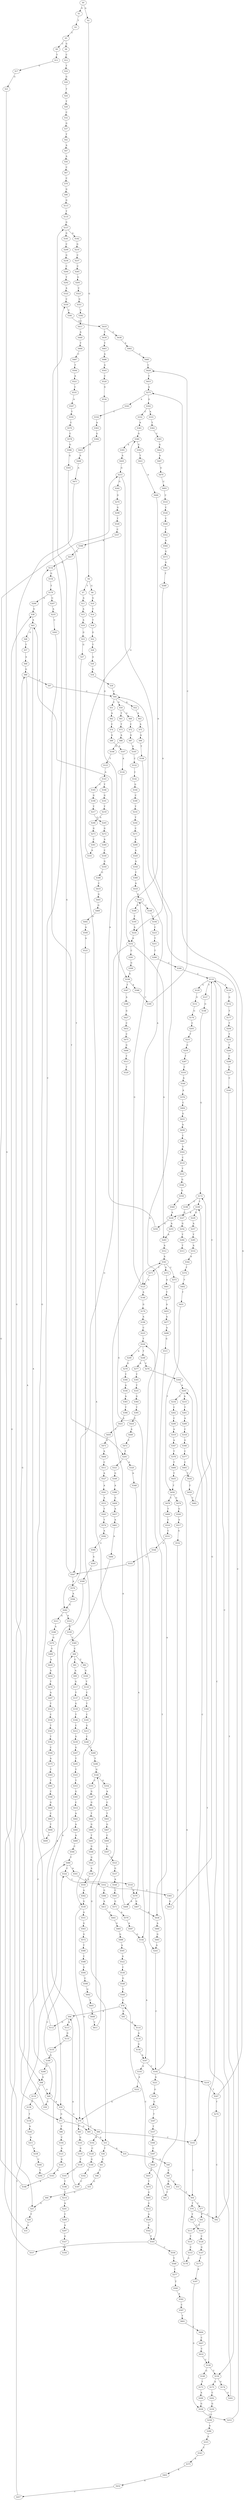 strict digraph  {
	S0 -> S1 [ label = G ];
	S0 -> S2 [ label = A ];
	S1 -> S3 [ label = T ];
	S2 -> S4 [ label = G ];
	S3 -> S5 [ label = T ];
	S4 -> S6 [ label = G ];
	S4 -> S7 [ label = T ];
	S5 -> S8 [ label = G ];
	S5 -> S9 [ label = C ];
	S6 -> S10 [ label = G ];
	S7 -> S11 [ label = A ];
	S8 -> S12 [ label = C ];
	S9 -> S13 [ label = T ];
	S10 -> S14 [ label = T ];
	S11 -> S15 [ label = A ];
	S12 -> S16 [ label = T ];
	S13 -> S17 [ label = G ];
	S14 -> S18 [ label = T ];
	S15 -> S19 [ label = A ];
	S16 -> S20 [ label = G ];
	S17 -> S21 [ label = G ];
	S18 -> S22 [ label = G ];
	S19 -> S23 [ label = G ];
	S20 -> S24 [ label = T ];
	S21 -> S25 [ label = G ];
	S22 -> S26 [ label = T ];
	S23 -> S27 [ label = G ];
	S24 -> S28 [ label = T ];
	S25 -> S29 [ label = T ];
	S26 -> S30 [ label = A ];
	S27 -> S31 [ label = A ];
	S28 -> S32 [ label = C ];
	S29 -> S33 [ label = A ];
	S30 -> S34 [ label = G ];
	S31 -> S35 [ label = A ];
	S31 -> S36 [ label = T ];
	S32 -> S37 [ label = G ];
	S33 -> S38 [ label = G ];
	S34 -> S39 [ label = T ];
	S35 -> S40 [ label = A ];
	S36 -> S41 [ label = C ];
	S37 -> S42 [ label = T ];
	S38 -> S43 [ label = A ];
	S39 -> S44 [ label = C ];
	S40 -> S45 [ label = C ];
	S41 -> S46 [ label = T ];
	S42 -> S47 [ label = A ];
	S43 -> S48 [ label = G ];
	S43 -> S49 [ label = A ];
	S44 -> S50 [ label = G ];
	S44 -> S51 [ label = C ];
	S44 -> S52 [ label = A ];
	S45 -> S53 [ label = C ];
	S45 -> S54 [ label = G ];
	S46 -> S55 [ label = G ];
	S47 -> S56 [ label = A ];
	S48 -> S57 [ label = T ];
	S49 -> S58 [ label = C ];
	S49 -> S59 [ label = A ];
	S50 -> S60 [ label = G ];
	S50 -> S61 [ label = T ];
	S51 -> S62 [ label = A ];
	S52 -> S63 [ label = A ];
	S53 -> S64 [ label = T ];
	S54 -> S65 [ label = T ];
	S55 -> S66 [ label = G ];
	S56 -> S67 [ label = C ];
	S57 -> S68 [ label = A ];
	S58 -> S69 [ label = C ];
	S59 -> S70 [ label = A ];
	S59 -> S71 [ label = G ];
	S60 -> S72 [ label = C ];
	S61 -> S73 [ label = T ];
	S62 -> S74 [ label = C ];
	S63 -> S75 [ label = A ];
	S64 -> S76 [ label = T ];
	S64 -> S77 [ label = C ];
	S65 -> S78 [ label = C ];
	S66 -> S25 [ label = G ];
	S67 -> S79 [ label = C ];
	S68 -> S80 [ label = G ];
	S69 -> S81 [ label = C ];
	S69 -> S82 [ label = T ];
	S70 -> S83 [ label = T ];
	S70 -> S84 [ label = C ];
	S71 -> S85 [ label = G ];
	S71 -> S86 [ label = T ];
	S72 -> S87 [ label = G ];
	S73 -> S88 [ label = A ];
	S74 -> S89 [ label = G ];
	S75 -> S90 [ label = A ];
	S76 -> S91 [ label = T ];
	S76 -> S92 [ label = C ];
	S77 -> S93 [ label = C ];
	S78 -> S94 [ label = A ];
	S78 -> S95 [ label = G ];
	S79 -> S96 [ label = G ];
	S80 -> S97 [ label = T ];
	S80 -> S98 [ label = A ];
	S81 -> S99 [ label = A ];
	S82 -> S100 [ label = G ];
	S83 -> S101 [ label = G ];
	S84 -> S102 [ label = A ];
	S84 -> S103 [ label = C ];
	S85 -> S31 [ label = A ];
	S86 -> S104 [ label = C ];
	S87 -> S105 [ label = A ];
	S88 -> S106 [ label = G ];
	S89 -> S107 [ label = A ];
	S90 -> S108 [ label = T ];
	S91 -> S109 [ label = C ];
	S92 -> S110 [ label = C ];
	S93 -> S111 [ label = T ];
	S94 -> S112 [ label = G ];
	S94 -> S113 [ label = A ];
	S95 -> S114 [ label = A ];
	S96 -> S115 [ label = G ];
	S97 -> S44 [ label = C ];
	S98 -> S116 [ label = T ];
	S98 -> S49 [ label = A ];
	S99 -> S117 [ label = G ];
	S100 -> S118 [ label = T ];
	S101 -> S119 [ label = G ];
	S102 -> S120 [ label = C ];
	S103 -> S64 [ label = T ];
	S104 -> S121 [ label = A ];
	S105 -> S122 [ label = C ];
	S106 -> S123 [ label = T ];
	S107 -> S124 [ label = A ];
	S108 -> S125 [ label = A ];
	S109 -> S126 [ label = C ];
	S110 -> S127 [ label = T ];
	S110 -> S128 [ label = C ];
	S110 -> S129 [ label = G ];
	S110 -> S130 [ label = A ];
	S111 -> S131 [ label = T ];
	S112 -> S132 [ label = G ];
	S113 -> S133 [ label = G ];
	S114 -> S134 [ label = A ];
	S115 -> S135 [ label = T ];
	S116 -> S136 [ label = T ];
	S117 -> S137 [ label = T ];
	S118 -> S138 [ label = C ];
	S119 -> S139 [ label = T ];
	S120 -> S140 [ label = G ];
	S121 -> S141 [ label = G ];
	S122 -> S142 [ label = C ];
	S123 -> S143 [ label = A ];
	S124 -> S144 [ label = G ];
	S125 -> S145 [ label = G ];
	S125 -> S146 [ label = A ];
	S126 -> S147 [ label = G ];
	S127 -> S148 [ label = G ];
	S128 -> S149 [ label = G ];
	S128 -> S150 [ label = T ];
	S129 -> S151 [ label = G ];
	S130 -> S152 [ label = G ];
	S131 -> S153 [ label = C ];
	S132 -> S154 [ label = G ];
	S133 -> S155 [ label = T ];
	S134 -> S156 [ label = G ];
	S135 -> S157 [ label = G ];
	S136 -> S158 [ label = T ];
	S137 -> S159 [ label = G ];
	S138 -> S160 [ label = T ];
	S139 -> S161 [ label = T ];
	S140 -> S162 [ label = T ];
	S141 -> S163 [ label = A ];
	S142 -> S164 [ label = G ];
	S143 -> S165 [ label = C ];
	S143 -> S166 [ label = T ];
	S144 -> S167 [ label = A ];
	S145 -> S168 [ label = C ];
	S145 -> S169 [ label = G ];
	S146 -> S170 [ label = G ];
	S147 -> S171 [ label = T ];
	S148 -> S172 [ label = G ];
	S149 -> S173 [ label = T ];
	S150 -> S174 [ label = G ];
	S150 -> S175 [ label = A ];
	S151 -> S176 [ label = G ];
	S152 -> S177 [ label = T ];
	S153 -> S178 [ label = G ];
	S154 -> S179 [ label = T ];
	S155 -> S180 [ label = A ];
	S156 -> S167 [ label = A ];
	S157 -> S181 [ label = G ];
	S157 -> S182 [ label = A ];
	S158 -> S183 [ label = A ];
	S159 -> S184 [ label = T ];
	S160 -> S185 [ label = C ];
	S161 -> S186 [ label = T ];
	S162 -> S187 [ label = C ];
	S163 -> S188 [ label = A ];
	S164 -> S189 [ label = C ];
	S165 -> S190 [ label = G ];
	S166 -> S191 [ label = G ];
	S167 -> S192 [ label = C ];
	S167 -> S193 [ label = A ];
	S168 -> S194 [ label = C ];
	S169 -> S195 [ label = T ];
	S170 -> S196 [ label = A ];
	S171 -> S197 [ label = A ];
	S172 -> S198 [ label = C ];
	S172 -> S199 [ label = T ];
	S173 -> S200 [ label = A ];
	S174 -> S201 [ label = G ];
	S175 -> S202 [ label = C ];
	S176 -> S203 [ label = C ];
	S177 -> S204 [ label = T ];
	S178 -> S205 [ label = A ];
	S179 -> S206 [ label = A ];
	S179 -> S207 [ label = G ];
	S180 -> S208 [ label = G ];
	S181 -> S209 [ label = C ];
	S182 -> S210 [ label = G ];
	S183 -> S211 [ label = A ];
	S184 -> S212 [ label = C ];
	S185 -> S213 [ label = G ];
	S186 -> S214 [ label = T ];
	S187 -> S94 [ label = A ];
	S188 -> S215 [ label = G ];
	S189 -> S216 [ label = T ];
	S190 -> S217 [ label = T ];
	S191 -> S218 [ label = T ];
	S192 -> S219 [ label = C ];
	S192 -> S220 [ label = T ];
	S192 -> S221 [ label = A ];
	S193 -> S222 [ label = A ];
	S194 -> S223 [ label = C ];
	S195 -> S224 [ label = A ];
	S196 -> S225 [ label = C ];
	S197 -> S226 [ label = G ];
	S198 -> S227 [ label = G ];
	S199 -> S228 [ label = A ];
	S199 -> S229 [ label = G ];
	S200 -> S226 [ label = G ];
	S201 -> S199 [ label = T ];
	S202 -> S230 [ label = G ];
	S203 -> S231 [ label = T ];
	S204 -> S232 [ label = T ];
	S205 -> S233 [ label = A ];
	S205 -> S234 [ label = C ];
	S206 -> S38 [ label = G ];
	S207 -> S235 [ label = A ];
	S208 -> S98 [ label = A ];
	S209 -> S236 [ label = G ];
	S210 -> S237 [ label = C ];
	S211 -> S238 [ label = A ];
	S212 -> S239 [ label = G ];
	S213 -> S240 [ label = C ];
	S214 -> S241 [ label = A ];
	S215 -> S242 [ label = G ];
	S215 -> S243 [ label = A ];
	S216 -> S244 [ label = T ];
	S217 -> S245 [ label = G ];
	S218 -> S246 [ label = A ];
	S219 -> S247 [ label = T ];
	S220 -> S248 [ label = T ];
	S220 -> S249 [ label = A ];
	S221 -> S250 [ label = G ];
	S222 -> S70 [ label = A ];
	S223 -> S251 [ label = T ];
	S224 -> S252 [ label = A ];
	S225 -> S220 [ label = T ];
	S226 -> S253 [ label = T ];
	S227 -> S254 [ label = G ];
	S228 -> S255 [ label = A ];
	S228 -> S256 [ label = G ];
	S229 -> S257 [ label = A ];
	S230 -> S258 [ label = C ];
	S231 -> S259 [ label = G ];
	S232 -> S260 [ label = T ];
	S233 -> S261 [ label = T ];
	S234 -> S262 [ label = C ];
	S235 -> S263 [ label = C ];
	S236 -> S264 [ label = C ];
	S237 -> S265 [ label = C ];
	S238 -> S266 [ label = C ];
	S239 -> S267 [ label = G ];
	S240 -> S268 [ label = T ];
	S241 -> S269 [ label = T ];
	S242 -> S270 [ label = G ];
	S243 -> S192 [ label = C ];
	S244 -> S271 [ label = C ];
	S245 -> S272 [ label = G ];
	S246 -> S273 [ label = G ];
	S247 -> S274 [ label = T ];
	S247 -> S275 [ label = A ];
	S248 -> S276 [ label = C ];
	S248 -> S277 [ label = A ];
	S249 -> S278 [ label = G ];
	S250 -> S279 [ label = G ];
	S251 -> S280 [ label = T ];
	S252 -> S281 [ label = C ];
	S252 -> S282 [ label = G ];
	S252 -> S283 [ label = A ];
	S253 -> S44 [ label = C ];
	S254 -> S284 [ label = T ];
	S255 -> S283 [ label = A ];
	S256 -> S43 [ label = A ];
	S257 -> S285 [ label = T ];
	S258 -> S286 [ label = A ];
	S259 -> S287 [ label = T ];
	S260 -> S288 [ label = C ];
	S261 -> S289 [ label = A ];
	S262 -> S290 [ label = C ];
	S263 -> S291 [ label = T ];
	S264 -> S292 [ label = T ];
	S265 -> S293 [ label = G ];
	S266 -> S294 [ label = T ];
	S267 -> S295 [ label = T ];
	S268 -> S296 [ label = T ];
	S269 -> S297 [ label = A ];
	S270 -> S298 [ label = G ];
	S271 -> S299 [ label = A ];
	S272 -> S300 [ label = A ];
	S273 -> S301 [ label = C ];
	S274 -> S92 [ label = C ];
	S275 -> S302 [ label = G ];
	S275 -> S303 [ label = A ];
	S276 -> S304 [ label = G ];
	S277 -> S305 [ label = T ];
	S278 -> S306 [ label = T ];
	S279 -> S307 [ label = T ];
	S280 -> S308 [ label = C ];
	S281 -> S309 [ label = G ];
	S282 -> S310 [ label = A ];
	S282 -> S311 [ label = G ];
	S283 -> S312 [ label = A ];
	S284 -> S313 [ label = T ];
	S285 -> S314 [ label = A ];
	S286 -> S315 [ label = A ];
	S287 -> S316 [ label = C ];
	S288 -> S317 [ label = C ];
	S289 -> S318 [ label = C ];
	S290 -> S319 [ label = A ];
	S291 -> S320 [ label = A ];
	S291 -> S321 [ label = T ];
	S292 -> S322 [ label = A ];
	S293 -> S323 [ label = C ];
	S294 -> S324 [ label = C ];
	S295 -> S325 [ label = T ];
	S296 -> S326 [ label = G ];
	S297 -> S327 [ label = G ];
	S298 -> S328 [ label = T ];
	S299 -> S329 [ label = A ];
	S300 -> S330 [ label = C ];
	S301 -> S331 [ label = A ];
	S302 -> S332 [ label = C ];
	S302 -> S333 [ label = A ];
	S303 -> S334 [ label = C ];
	S304 -> S205 [ label = A ];
	S305 -> S335 [ label = T ];
	S306 -> S336 [ label = A ];
	S307 -> S337 [ label = T ];
	S308 -> S110 [ label = C ];
	S309 -> S338 [ label = G ];
	S310 -> S339 [ label = A ];
	S311 -> S340 [ label = A ];
	S312 -> S341 [ label = A ];
	S314 -> S342 [ label = A ];
	S315 -> S343 [ label = C ];
	S316 -> S344 [ label = A ];
	S317 -> S345 [ label = C ];
	S318 -> S346 [ label = G ];
	S319 -> S347 [ label = A ];
	S320 -> S348 [ label = A ];
	S321 -> S349 [ label = G ];
	S322 -> S350 [ label = C ];
	S323 -> S351 [ label = G ];
	S324 -> S352 [ label = C ];
	S325 -> S353 [ label = T ];
	S326 -> S354 [ label = G ];
	S326 -> S355 [ label = C ];
	S327 -> S356 [ label = A ];
	S328 -> S357 [ label = C ];
	S329 -> S358 [ label = A ];
	S330 -> S359 [ label = G ];
	S331 -> S360 [ label = G ];
	S332 -> S361 [ label = A ];
	S333 -> S362 [ label = T ];
	S334 -> S363 [ label = A ];
	S335 -> S364 [ label = G ];
	S336 -> S365 [ label = A ];
	S337 -> S366 [ label = C ];
	S338 -> S367 [ label = T ];
	S338 -> S368 [ label = A ];
	S339 -> S369 [ label = C ];
	S340 -> S370 [ label = G ];
	S341 -> S371 [ label = T ];
	S341 -> S372 [ label = G ];
	S341 -> S373 [ label = C ];
	S342 -> S374 [ label = T ];
	S343 -> S375 [ label = A ];
	S344 -> S376 [ label = A ];
	S345 -> S150 [ label = T ];
	S346 -> S377 [ label = C ];
	S347 -> S378 [ label = T ];
	S348 -> S379 [ label = A ];
	S349 -> S380 [ label = A ];
	S350 -> S381 [ label = C ];
	S351 -> S382 [ label = C ];
	S352 -> S383 [ label = T ];
	S352 -> S384 [ label = G ];
	S353 -> S385 [ label = G ];
	S354 -> S386 [ label = A ];
	S355 -> S387 [ label = G ];
	S357 -> S388 [ label = A ];
	S358 -> S389 [ label = T ];
	S359 -> S390 [ label = G ];
	S360 -> S391 [ label = A ];
	S360 -> S392 [ label = G ];
	S361 -> S360 [ label = G ];
	S362 -> S393 [ label = C ];
	S363 -> S394 [ label = G ];
	S364 -> S395 [ label = T ];
	S365 -> S396 [ label = T ];
	S366 -> S397 [ label = C ];
	S367 -> S398 [ label = A ];
	S368 -> S399 [ label = C ];
	S369 -> S69 [ label = C ];
	S370 -> S400 [ label = G ];
	S371 -> S125 [ label = A ];
	S372 -> S401 [ label = A ];
	S373 -> S103 [ label = C ];
	S374 -> S402 [ label = T ];
	S375 -> S403 [ label = A ];
	S376 -> S404 [ label = C ];
	S377 -> S405 [ label = C ];
	S378 -> S406 [ label = T ];
	S379 -> S407 [ label = G ];
	S379 -> S408 [ label = A ];
	S380 -> S409 [ label = G ];
	S381 -> S410 [ label = G ];
	S382 -> S411 [ label = C ];
	S383 -> S412 [ label = G ];
	S384 -> S413 [ label = A ];
	S385 -> S414 [ label = C ];
	S386 -> S415 [ label = C ];
	S387 -> S416 [ label = G ];
	S388 -> S417 [ label = G ];
	S389 -> S418 [ label = A ];
	S390 -> S419 [ label = C ];
	S391 -> S420 [ label = A ];
	S392 -> S421 [ label = T ];
	S393 -> S422 [ label = G ];
	S394 -> S423 [ label = A ];
	S395 -> S424 [ label = G ];
	S396 -> S425 [ label = A ];
	S397 -> S426 [ label = T ];
	S398 -> S427 [ label = G ];
	S399 -> S428 [ label = C ];
	S400 -> S429 [ label = A ];
	S401 -> S430 [ label = T ];
	S402 -> S431 [ label = T ];
	S403 -> S432 [ label = A ];
	S404 -> S433 [ label = G ];
	S405 -> S434 [ label = T ];
	S406 -> S435 [ label = T ];
	S407 -> S436 [ label = A ];
	S408 -> S341 [ label = A ];
	S409 -> S437 [ label = A ];
	S410 -> S438 [ label = G ];
	S410 -> S439 [ label = T ];
	S411 -> S440 [ label = A ];
	S412 -> S172 [ label = G ];
	S413 -> S441 [ label = G ];
	S414 -> S442 [ label = A ];
	S415 -> S443 [ label = T ];
	S416 -> S444 [ label = T ];
	S417 -> S132 [ label = G ];
	S418 -> S145 [ label = G ];
	S419 -> S445 [ label = G ];
	S420 -> S215 [ label = G ];
	S421 -> S446 [ label = A ];
	S422 -> S447 [ label = A ];
	S423 -> S448 [ label = A ];
	S424 -> S449 [ label = A ];
	S425 -> S450 [ label = T ];
	S426 -> S451 [ label = A ];
	S427 -> S452 [ label = C ];
	S428 -> S453 [ label = T ];
	S429 -> S454 [ label = A ];
	S430 -> S455 [ label = A ];
	S431 -> S456 [ label = T ];
	S432 -> S457 [ label = C ];
	S433 -> S458 [ label = A ];
	S434 -> S459 [ label = T ];
	S435 -> S456 [ label = T ];
	S436 -> S460 [ label = A ];
	S437 -> S461 [ label = A ];
	S438 -> S462 [ label = A ];
	S439 -> S463 [ label = T ];
	S440 -> S464 [ label = T ];
	S441 -> S465 [ label = G ];
	S442 -> S466 [ label = A ];
	S443 -> S467 [ label = G ];
	S444 -> S468 [ label = G ];
	S445 -> S469 [ label = G ];
	S446 -> S252 [ label = A ];
	S447 -> S470 [ label = G ];
	S448 -> S471 [ label = A ];
	S449 -> S472 [ label = C ];
	S450 -> S473 [ label = G ];
	S451 -> S474 [ label = T ];
	S452 -> S475 [ label = C ];
	S453 -> S275 [ label = A ];
	S454 -> S476 [ label = T ];
	S455 -> S477 [ label = A ];
	S456 -> S478 [ label = C ];
	S456 -> S479 [ label = G ];
	S457 -> S480 [ label = T ];
	S458 -> S481 [ label = C ];
	S459 -> S482 [ label = C ];
	S460 -> S483 [ label = G ];
	S461 -> S484 [ label = A ];
	S462 -> S485 [ label = C ];
	S463 -> S486 [ label = A ];
	S464 -> S487 [ label = C ];
	S465 -> S488 [ label = G ];
	S466 -> S489 [ label = A ];
	S467 -> S490 [ label = C ];
	S468 -> S491 [ label = T ];
	S469 -> S492 [ label = A ];
	S470 -> S493 [ label = C ];
	S471 -> S71 [ label = G ];
	S472 -> S291 [ label = T ];
	S473 -> S494 [ label = A ];
	S474 -> S495 [ label = G ];
	S475 -> S496 [ label = G ];
	S476 -> S497 [ label = A ];
	S477 -> S498 [ label = A ];
	S478 -> S499 [ label = T ];
	S479 -> S500 [ label = G ];
	S480 -> S324 [ label = C ];
	S480 -> S501 [ label = A ];
	S481 -> S502 [ label = A ];
	S482 -> S110 [ label = C ];
	S483 -> S243 [ label = A ];
	S484 -> S70 [ label = A ];
	S485 -> S428 [ label = C ];
	S486 -> S503 [ label = A ];
	S487 -> S504 [ label = T ];
	S488 -> S505 [ label = A ];
	S489 -> S506 [ label = C ];
	S490 -> S507 [ label = G ];
	S491 -> S508 [ label = G ];
	S492 -> S509 [ label = A ];
	S493 -> S510 [ label = C ];
	S494 -> S511 [ label = C ];
	S495 -> S512 [ label = G ];
	S496 -> S513 [ label = T ];
	S497 -> S514 [ label = T ];
	S498 -> S515 [ label = G ];
	S499 -> S516 [ label = C ];
	S500 -> S517 [ label = A ];
	S501 -> S518 [ label = A ];
	S502 -> S519 [ label = C ];
	S503 -> S520 [ label = C ];
	S504 -> S521 [ label = A ];
	S505 -> S522 [ label = A ];
	S506 -> S480 [ label = T ];
	S507 -> S523 [ label = G ];
	S508 -> S524 [ label = G ];
	S509 -> S525 [ label = A ];
	S510 -> S526 [ label = C ];
	S511 -> S527 [ label = A ];
	S512 -> S528 [ label = A ];
	S513 -> S529 [ label = T ];
	S514 -> S530 [ label = C ];
	S515 -> S436 [ label = A ];
	S516 -> S531 [ label = C ];
	S517 -> S532 [ label = G ];
	S518 -> S379 [ label = A ];
	S519 -> S533 [ label = T ];
	S520 -> S534 [ label = G ];
	S521 -> S535 [ label = C ];
	S522 -> S536 [ label = C ];
	S523 -> S537 [ label = G ];
	S524 -> S538 [ label = A ];
	S525 -> S539 [ label = G ];
	S526 -> S540 [ label = C ];
	S527 -> S541 [ label = A ];
	S528 -> S542 [ label = G ];
	S530 -> S543 [ label = T ];
	S531 -> S544 [ label = G ];
	S532 -> S545 [ label = T ];
	S533 -> S546 [ label = G ];
	S534 -> S338 [ label = G ];
	S535 -> S547 [ label = A ];
	S536 -> S548 [ label = G ];
	S537 -> S549 [ label = A ];
	S538 -> S550 [ label = A ];
	S539 -> S551 [ label = A ];
	S539 -> S85 [ label = G ];
	S540 -> S552 [ label = T ];
	S541 -> S553 [ label = A ];
	S542 -> S545 [ label = T ];
	S543 -> S554 [ label = T ];
	S544 -> S555 [ label = G ];
	S545 -> S556 [ label = C ];
	S545 -> S557 [ label = A ];
	S546 -> S558 [ label = G ];
	S547 -> S559 [ label = T ];
	S548 -> S560 [ label = T ];
	S549 -> S561 [ label = C ];
	S550 -> S562 [ label = A ];
	S551 -> S563 [ label = G ];
	S552 -> S564 [ label = A ];
	S553 -> S565 [ label = T ];
	S554 -> S566 [ label = C ];
	S555 -> S567 [ label = T ];
	S556 -> S568 [ label = T ];
	S557 -> S80 [ label = G ];
	S558 -> S569 [ label = T ];
	S559 -> S570 [ label = C ];
	S560 -> S78 [ label = C ];
	S561 -> S571 [ label = G ];
	S562 -> S539 [ label = G ];
	S563 -> S572 [ label = G ];
	S564 -> S573 [ label = G ];
	S565 -> S574 [ label = T ];
	S566 -> S575 [ label = A ];
	S567 -> S157 [ label = G ];
	S567 -> S576 [ label = A ];
	S568 -> S577 [ label = C ];
	S569 -> S228 [ label = A ];
	S570 -> S578 [ label = C ];
	S571 -> S579 [ label = A ];
	S572 -> S580 [ label = T ];
	S573 -> S581 [ label = G ];
	S574 -> S582 [ label = A ];
	S575 -> S583 [ label = T ];
	S576 -> S584 [ label = A ];
	S577 -> S585 [ label = T ];
	S578 -> S586 [ label = G ];
	S579 -> S587 [ label = A ];
	S580 -> S588 [ label = C ];
	S581 -> S589 [ label = T ];
	S582 -> S590 [ label = G ];
	S583 -> S591 [ label = T ];
	S584 -> S282 [ label = G ];
	S585 -> S592 [ label = A ];
	S586 -> S593 [ label = G ];
	S587 -> S144 [ label = G ];
	S588 -> S594 [ label = G ];
	S589 -> S224 [ label = A ];
	S590 -> S595 [ label = A ];
	S591 -> S596 [ label = C ];
	S592 -> S597 [ label = C ];
	S593 -> S567 [ label = T ];
	S594 -> S598 [ label = C ];
	S595 -> S599 [ label = A ];
	S596 -> S600 [ label = G ];
	S597 -> S601 [ label = T ];
	S598 -> S602 [ label = G ];
	S599 -> S59 [ label = A ];
	S600 -> S603 [ label = C ];
	S601 -> S604 [ label = T ];
	S602 -> S605 [ label = C ];
	S603 -> S606 [ label = T ];
	S604 -> S607 [ label = C ];
	S605 -> S608 [ label = T ];
	S606 -> S609 [ label = A ];
	S607 -> S610 [ label = C ];
	S608 -> S611 [ label = T ];
	S609 -> S350 [ label = C ];
	S610 -> S128 [ label = C ];
	S611 -> S326 [ label = G ];
}
